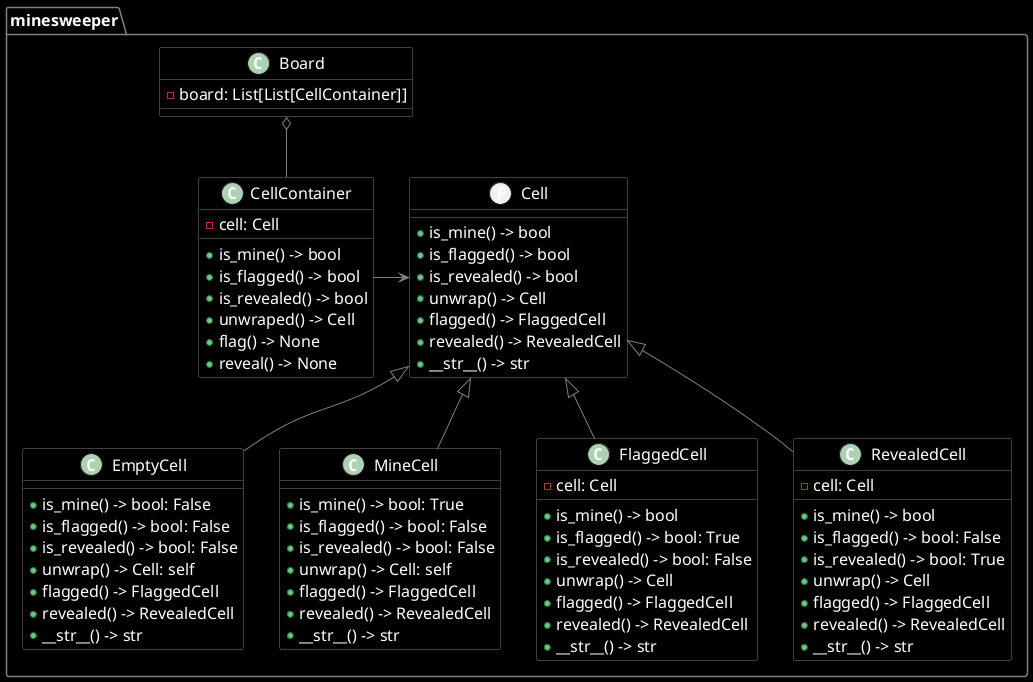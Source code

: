 @startuml model

skinparam {

    DefaultFontColor White
    DefaultFontName Monospace
    DefaultFontSize 16
    DefaultBorderColor White
    ArrowColor Gray

    BackgroundColor Black
    BorderColor Gray
    FontColor White

    class {
        BackgroundColor Black
        BorderColor Gray
    }

    package {
        BackgroundColor Black
        BorderColor Gray
    }

}

!define List(T) List[T]
!define string str
!define Optional(T) Optional[T]
!define Dict(T, U) Dict[T, U]

package minesweeper {

    class Board {
        -board: List(List(CellContainer))
    }

    protocol Cell {
        +is_mine() -> bool
        +is_flagged() -> bool
        +is_revealed() -> bool
        +unwrap() -> Cell
        +flagged() -> FlaggedCell
        +revealed() -> RevealedCell
        +__str__() -> string
    }

    class EmptyCell {
        +is_mine() -> bool: False
        +is_flagged() -> bool: False
        +is_revealed() -> bool: False
        +unwrap() -> Cell: self
        +flagged() -> FlaggedCell
        +revealed() -> RevealedCell
        +__str__() -> string
    }

    class MineCell {
        +is_mine() -> bool: True
        +is_flagged() -> bool: False
        +is_revealed() -> bool: False
        +unwrap() -> Cell: self
        +flagged() -> FlaggedCell
        +revealed() -> RevealedCell
        +__str__() -> string
    }

    class FlaggedCell {
        -cell: Cell
        +is_mine() -> bool
        +is_flagged() -> bool: True
        +is_revealed() -> bool: False
        +unwrap() -> Cell
        +flagged() -> FlaggedCell
        +revealed() -> RevealedCell
        +__str__() -> string
    }

    class RevealedCell {
        -cell: Cell
        +is_mine() -> bool
        +is_flagged() -> bool: False
        +is_revealed() -> bool: True
        +unwrap() -> Cell
        +flagged() -> FlaggedCell
        +revealed() -> RevealedCell
        +__str__() -> string
    }

    class CellContainer {
        -cell: Cell
        +is_mine() -> bool
        +is_flagged() -> bool
        +is_revealed() -> bool
        +unwraped() -> Cell
        +flag() -> None
        +reveal() -> None
    }

    Board o-- CellContainer
    CellContainer -> Cell
    Cell <|-- EmptyCell
    Cell <|-- MineCell
    Cell <|-- FlaggedCell
    Cell <|-- RevealedCell
}

@enduml